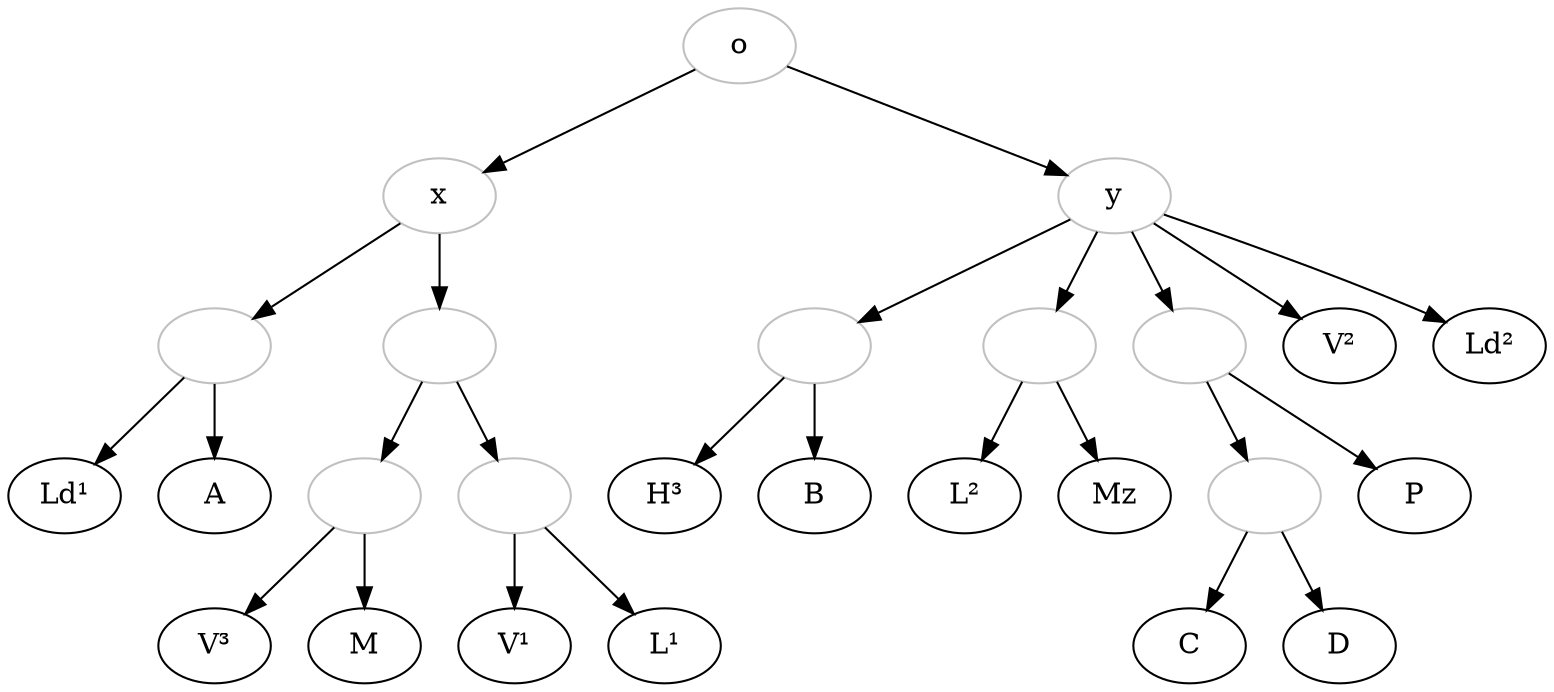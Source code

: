 digraph {

    o[color="grey"];
    x[color="grey"];
    y[color="grey"];
    1[color="grey", label=""];
    2[color="grey", label=""];
    3[color="grey", label=""];
    4[color="grey", label=""];
    5[color="grey", label=""];
    6[color="grey", label=""];
    7[color="grey", label=""];
    8[color="grey", label=""];
    H3[label="H³"];
    V1[label="V¹"];
    V2[label="V²"];
    V3[label="V³"];
    L1[label="L¹"];
    L2[label="L²"];
    Ld1[label="Ld¹"];
    Ld2[label="Ld²"];

    o->y;
    y->1;
    1->H3;
    1->B;
    y->2;
    2->L2;
    2->Mz;
    y->V2;
    y->Ld2;
    y->3;
    3->P;
    3->4;
    4->C;
    4->D;
    o->x;
    x->5;
    5->Ld1;
    5->A;
    x->6;
    6->7;
    7->M;
    7->V3;
    6->8;
    8->L1;
    8->V1;
    
}
